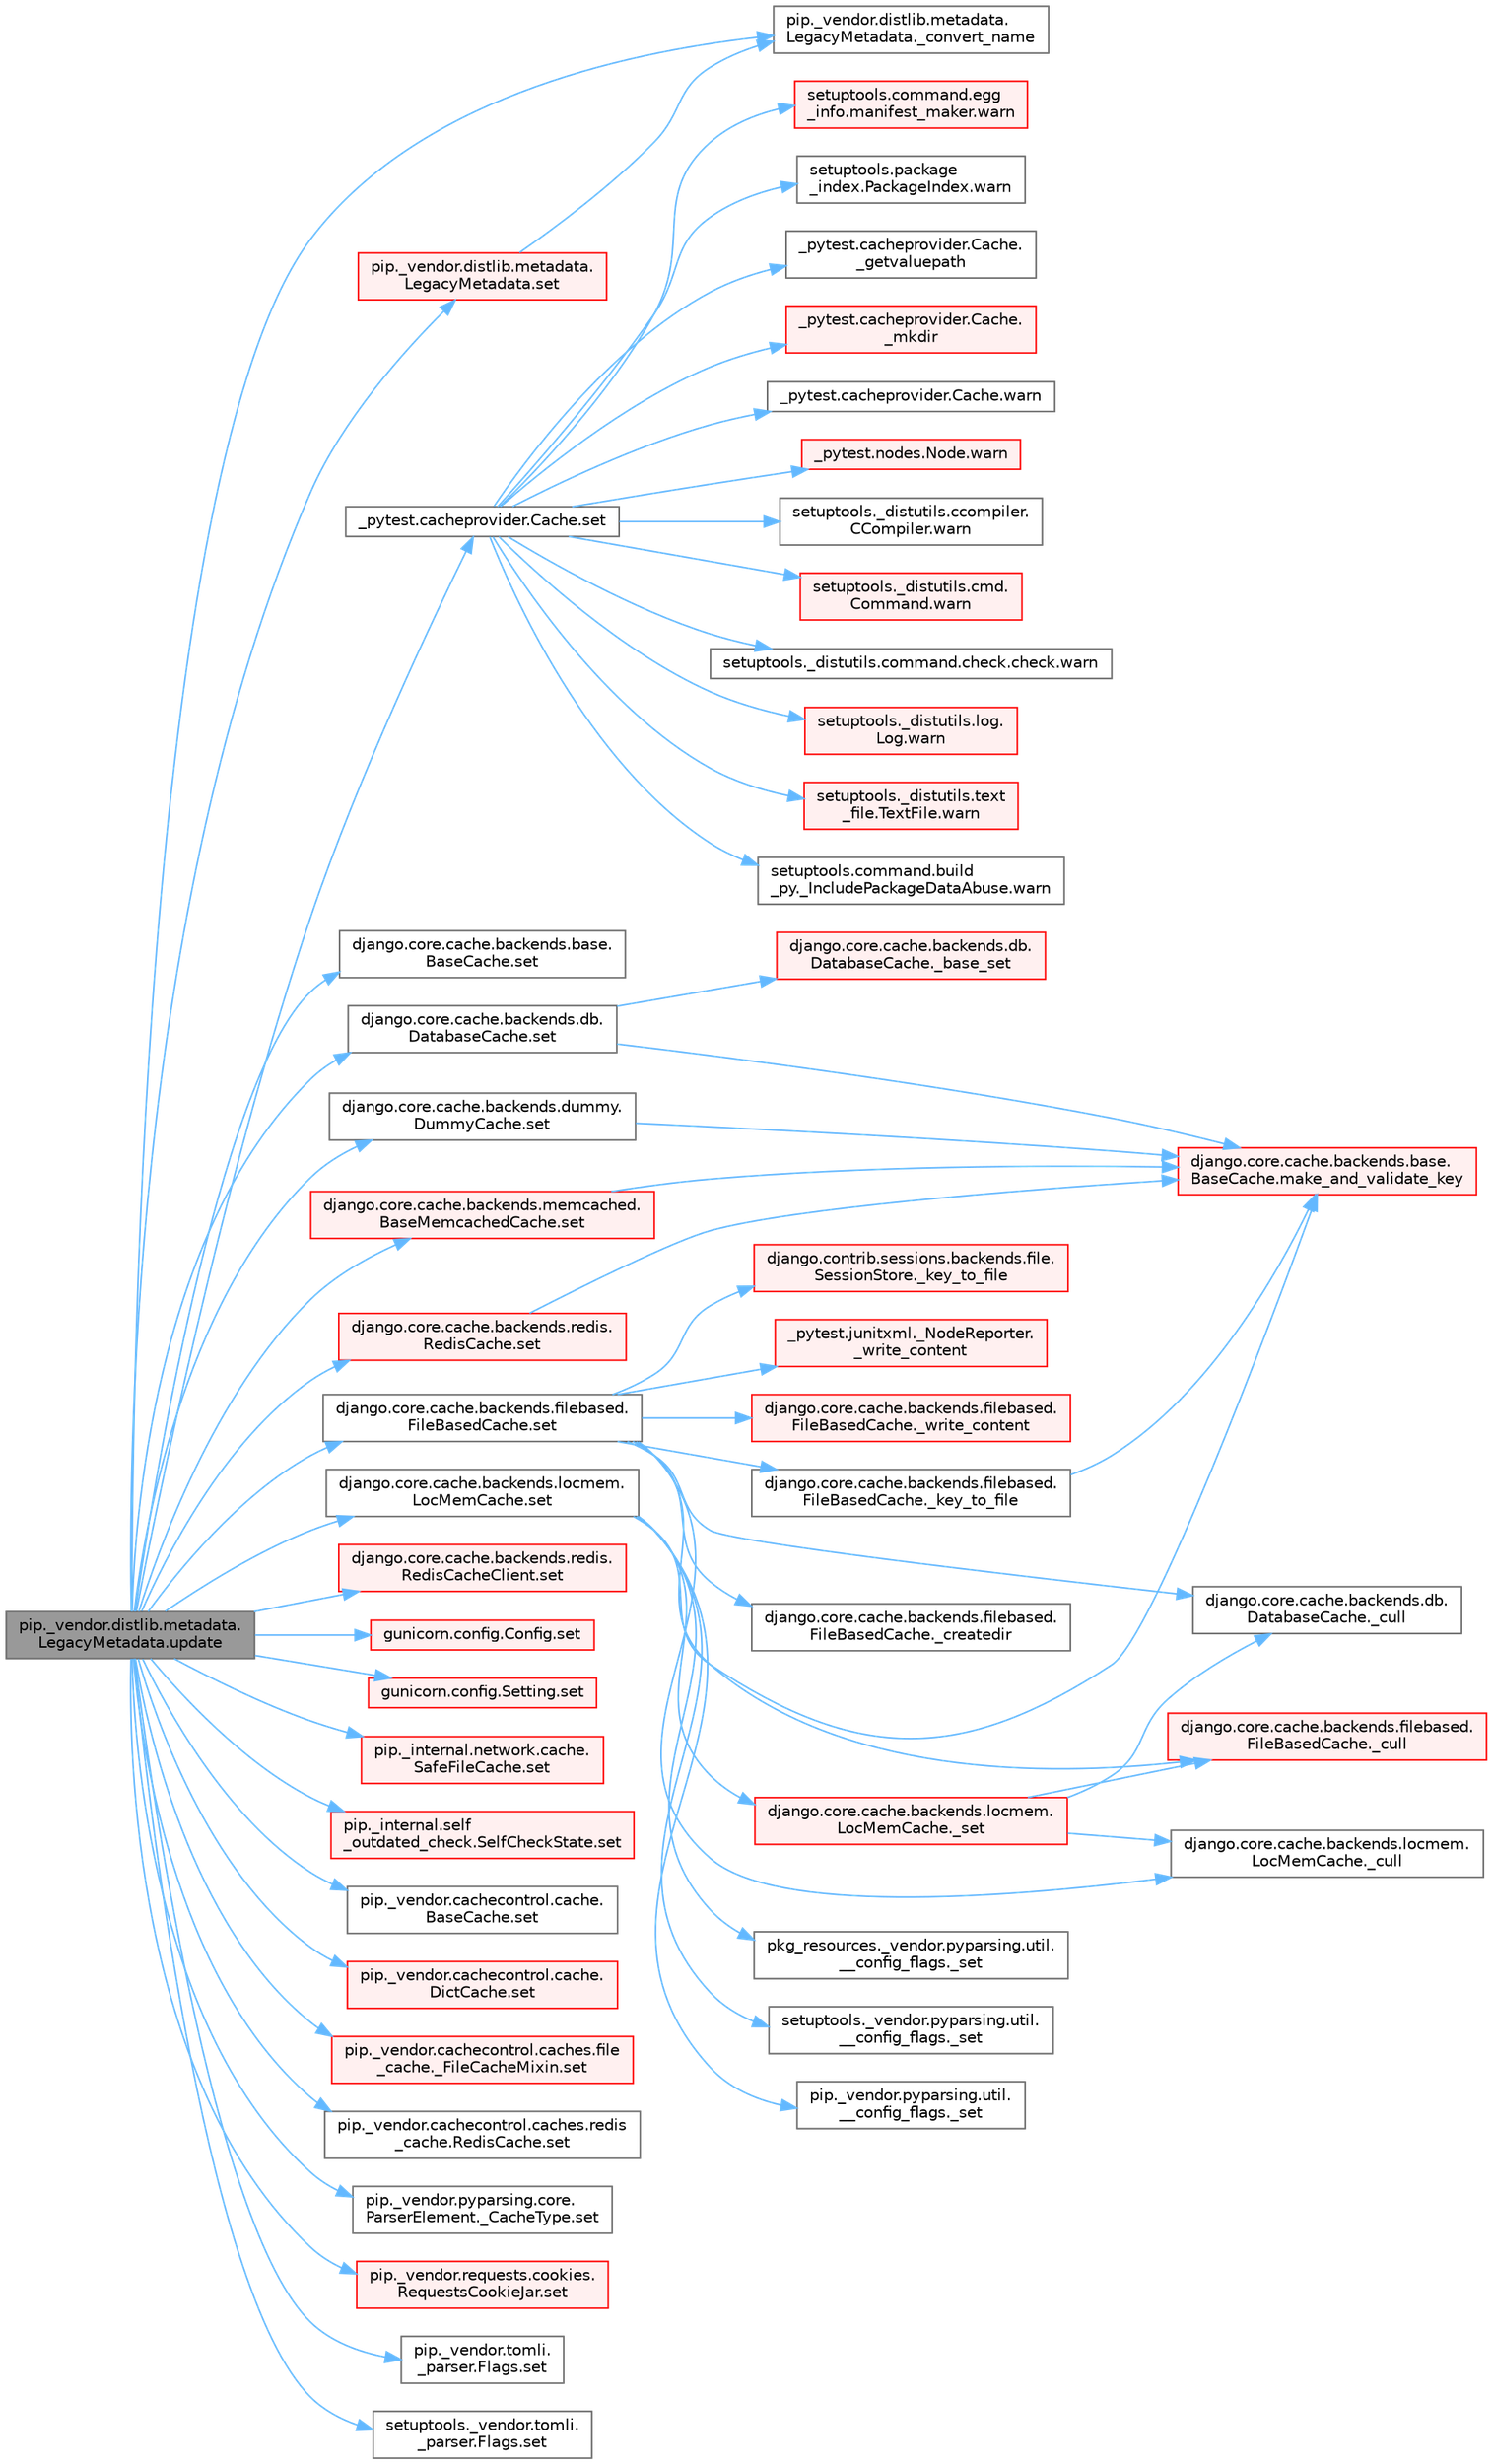 digraph "pip._vendor.distlib.metadata.LegacyMetadata.update"
{
 // LATEX_PDF_SIZE
  bgcolor="transparent";
  edge [fontname=Helvetica,fontsize=10,labelfontname=Helvetica,labelfontsize=10];
  node [fontname=Helvetica,fontsize=10,shape=box,height=0.2,width=0.4];
  rankdir="LR";
  Node1 [id="Node000001",label="pip._vendor.distlib.metadata.\lLegacyMetadata.update",height=0.2,width=0.4,color="gray40", fillcolor="grey60", style="filled", fontcolor="black",tooltip=" "];
  Node1 -> Node2 [id="edge1_Node000001_Node000002",color="steelblue1",style="solid",tooltip=" "];
  Node2 [id="Node000002",label="pip._vendor.distlib.metadata.\lLegacyMetadata._convert_name",height=0.2,width=0.4,color="grey40", fillcolor="white", style="filled",URL="$classpip_1_1__vendor_1_1distlib_1_1metadata_1_1_legacy_metadata.html#a2ee64fbf1c448f7e9569d17ce6437bde",tooltip=" "];
  Node1 -> Node3 [id="edge2_Node000001_Node000003",color="steelblue1",style="solid",tooltip=" "];
  Node3 [id="Node000003",label="_pytest.cacheprovider.Cache.set",height=0.2,width=0.4,color="grey40", fillcolor="white", style="filled",URL="$class__pytest_1_1cacheprovider_1_1_cache.html#a4eb62533f65d7495fe5afb7a3f9bd540",tooltip=" "];
  Node3 -> Node4 [id="edge3_Node000003_Node000004",color="steelblue1",style="solid",tooltip=" "];
  Node4 [id="Node000004",label="_pytest.cacheprovider.Cache.\l_getvaluepath",height=0.2,width=0.4,color="grey40", fillcolor="white", style="filled",URL="$class__pytest_1_1cacheprovider_1_1_cache.html#aca5b00596e035a1b2ac1f388cd4a4a29",tooltip=" "];
  Node3 -> Node5 [id="edge4_Node000003_Node000005",color="steelblue1",style="solid",tooltip=" "];
  Node5 [id="Node000005",label="_pytest.cacheprovider.Cache.\l_mkdir",height=0.2,width=0.4,color="red", fillcolor="#FFF0F0", style="filled",URL="$class__pytest_1_1cacheprovider_1_1_cache.html#a31eb305d7d729d8b0bcfced31b966b3d",tooltip=" "];
  Node3 -> Node7 [id="edge5_Node000003_Node000007",color="steelblue1",style="solid",tooltip=" "];
  Node7 [id="Node000007",label="_pytest.cacheprovider.Cache.warn",height=0.2,width=0.4,color="grey40", fillcolor="white", style="filled",URL="$class__pytest_1_1cacheprovider_1_1_cache.html#a59056dfff8733ba939dfd3caf3bb00da",tooltip=" "];
  Node3 -> Node8 [id="edge6_Node000003_Node000008",color="steelblue1",style="solid",tooltip=" "];
  Node8 [id="Node000008",label="_pytest.nodes.Node.warn",height=0.2,width=0.4,color="red", fillcolor="#FFF0F0", style="filled",URL="$class__pytest_1_1nodes_1_1_node.html#a5d6333688a90229efb19e6f63b7b0746",tooltip=" "];
  Node3 -> Node10 [id="edge7_Node000003_Node000010",color="steelblue1",style="solid",tooltip=" "];
  Node10 [id="Node000010",label="setuptools._distutils.ccompiler.\lCCompiler.warn",height=0.2,width=0.4,color="grey40", fillcolor="white", style="filled",URL="$classsetuptools_1_1__distutils_1_1ccompiler_1_1_c_compiler.html#aa4c042a5eb67090857a45c4c044f8459",tooltip=" "];
  Node3 -> Node11 [id="edge8_Node000003_Node000011",color="steelblue1",style="solid",tooltip=" "];
  Node11 [id="Node000011",label="setuptools._distutils.cmd.\lCommand.warn",height=0.2,width=0.4,color="red", fillcolor="#FFF0F0", style="filled",URL="$classsetuptools_1_1__distutils_1_1cmd_1_1_command.html#af431bbcd05b47396a4a55e5922c8445f",tooltip=" "];
  Node3 -> Node14 [id="edge9_Node000003_Node000014",color="steelblue1",style="solid",tooltip=" "];
  Node14 [id="Node000014",label="setuptools._distutils.command.check.check.warn",height=0.2,width=0.4,color="grey40", fillcolor="white", style="filled",URL="$classsetuptools_1_1__distutils_1_1command_1_1check_1_1check.html#a7bc88f730622998fe245e294139d1eaa",tooltip=" "];
  Node3 -> Node15 [id="edge10_Node000003_Node000015",color="steelblue1",style="solid",tooltip=" "];
  Node15 [id="Node000015",label="setuptools._distutils.log.\lLog.warn",height=0.2,width=0.4,color="red", fillcolor="#FFF0F0", style="filled",URL="$classsetuptools_1_1__distutils_1_1log_1_1_log.html#a4862cf2d8dd78b9dce7ffb040c2a1aa7",tooltip=" "];
  Node3 -> Node18 [id="edge11_Node000003_Node000018",color="steelblue1",style="solid",tooltip=" "];
  Node18 [id="Node000018",label="setuptools._distutils.text\l_file.TextFile.warn",height=0.2,width=0.4,color="red", fillcolor="#FFF0F0", style="filled",URL="$classsetuptools_1_1__distutils_1_1text__file_1_1_text_file.html#ab97caf0fc8dbcc16f777bd99180a63ad",tooltip=" "];
  Node3 -> Node3943 [id="edge12_Node000003_Node003943",color="steelblue1",style="solid",tooltip=" "];
  Node3943 [id="Node003943",label="setuptools.command.build\l_py._IncludePackageDataAbuse.warn",height=0.2,width=0.4,color="grey40", fillcolor="white", style="filled",URL="$classsetuptools_1_1command_1_1build__py_1_1___include_package_data_abuse.html#ad4a7f921ff2f93b6129e23fbfdb3a697",tooltip=" "];
  Node3 -> Node3944 [id="edge13_Node000003_Node003944",color="steelblue1",style="solid",tooltip=" "];
  Node3944 [id="Node003944",label="setuptools.command.egg\l_info.manifest_maker.warn",height=0.2,width=0.4,color="red", fillcolor="#FFF0F0", style="filled",URL="$classsetuptools_1_1command_1_1egg__info_1_1manifest__maker.html#a1aa507c687db71e0210b2520d8e7d3c2",tooltip=" "];
  Node3 -> Node3946 [id="edge14_Node000003_Node003946",color="steelblue1",style="solid",tooltip=" "];
  Node3946 [id="Node003946",label="setuptools.package\l_index.PackageIndex.warn",height=0.2,width=0.4,color="grey40", fillcolor="white", style="filled",URL="$classsetuptools_1_1package__index_1_1_package_index.html#afcea3240133b78667f88e7155ea310d1",tooltip=" "];
  Node1 -> Node2445 [id="edge15_Node000001_Node002445",color="steelblue1",style="solid",tooltip=" "];
  Node2445 [id="Node002445",label="django.core.cache.backends.base.\lBaseCache.set",height=0.2,width=0.4,color="grey40", fillcolor="white", style="filled",URL="$classdjango_1_1core_1_1cache_1_1backends_1_1base_1_1_base_cache.html#a4b0043ba43a5d75fb2854947f6e8736c",tooltip=" "];
  Node1 -> Node2446 [id="edge16_Node000001_Node002446",color="steelblue1",style="solid",tooltip=" "];
  Node2446 [id="Node002446",label="django.core.cache.backends.db.\lDatabaseCache.set",height=0.2,width=0.4,color="grey40", fillcolor="white", style="filled",URL="$classdjango_1_1core_1_1cache_1_1backends_1_1db_1_1_database_cache.html#af7feb1b77937214a7d9b5698e4e0bb29",tooltip=" "];
  Node2446 -> Node2430 [id="edge17_Node002446_Node002430",color="steelblue1",style="solid",tooltip=" "];
  Node2430 [id="Node002430",label="django.core.cache.backends.db.\lDatabaseCache._base_set",height=0.2,width=0.4,color="red", fillcolor="#FFF0F0", style="filled",URL="$classdjango_1_1core_1_1cache_1_1backends_1_1db_1_1_database_cache.html#a5a74e2110e88f8da063c0d32789104ab",tooltip=" "];
  Node2446 -> Node1471 [id="edge18_Node002446_Node001471",color="steelblue1",style="solid",tooltip=" "];
  Node1471 [id="Node001471",label="django.core.cache.backends.base.\lBaseCache.make_and_validate_key",height=0.2,width=0.4,color="red", fillcolor="#FFF0F0", style="filled",URL="$classdjango_1_1core_1_1cache_1_1backends_1_1base_1_1_base_cache.html#a167e3a6c65f782f011f4a0f4da30d4f5",tooltip=" "];
  Node1 -> Node2447 [id="edge19_Node000001_Node002447",color="steelblue1",style="solid",tooltip=" "];
  Node2447 [id="Node002447",label="django.core.cache.backends.dummy.\lDummyCache.set",height=0.2,width=0.4,color="grey40", fillcolor="white", style="filled",URL="$classdjango_1_1core_1_1cache_1_1backends_1_1dummy_1_1_dummy_cache.html#a60c9c882b0d1e6581511e5e9b0cf96db",tooltip=" "];
  Node2447 -> Node1471 [id="edge20_Node002447_Node001471",color="steelblue1",style="solid",tooltip=" "];
  Node1 -> Node2448 [id="edge21_Node000001_Node002448",color="steelblue1",style="solid",tooltip=" "];
  Node2448 [id="Node002448",label="django.core.cache.backends.filebased.\lFileBasedCache.set",height=0.2,width=0.4,color="grey40", fillcolor="white", style="filled",URL="$classdjango_1_1core_1_1cache_1_1backends_1_1filebased_1_1_file_based_cache.html#a7c5292a9ab120424eeaf5fe254366ca6",tooltip=" "];
  Node2448 -> Node2449 [id="edge22_Node002448_Node002449",color="steelblue1",style="solid",tooltip=" "];
  Node2449 [id="Node002449",label="django.core.cache.backends.filebased.\lFileBasedCache._createdir",height=0.2,width=0.4,color="grey40", fillcolor="white", style="filled",URL="$classdjango_1_1core_1_1cache_1_1backends_1_1filebased_1_1_file_based_cache.html#a5ec37da3ae96c451cc5c7664c9ccabe3",tooltip=" "];
  Node2448 -> Node2450 [id="edge23_Node002448_Node002450",color="steelblue1",style="solid",tooltip=" "];
  Node2450 [id="Node002450",label="django.core.cache.backends.db.\lDatabaseCache._cull",height=0.2,width=0.4,color="grey40", fillcolor="white", style="filled",URL="$classdjango_1_1core_1_1cache_1_1backends_1_1db_1_1_database_cache.html#aa15e44e5973a8fad001f46aad9b2d4e0",tooltip=" "];
  Node2448 -> Node2451 [id="edge24_Node002448_Node002451",color="steelblue1",style="solid",tooltip=" "];
  Node2451 [id="Node002451",label="django.core.cache.backends.filebased.\lFileBasedCache._cull",height=0.2,width=0.4,color="red", fillcolor="#FFF0F0", style="filled",URL="$classdjango_1_1core_1_1cache_1_1backends_1_1filebased_1_1_file_based_cache.html#a5f5e2fa59f6f2443425bdb270d4830da",tooltip=" "];
  Node2448 -> Node2453 [id="edge25_Node002448_Node002453",color="steelblue1",style="solid",tooltip=" "];
  Node2453 [id="Node002453",label="django.core.cache.backends.locmem.\lLocMemCache._cull",height=0.2,width=0.4,color="grey40", fillcolor="white", style="filled",URL="$classdjango_1_1core_1_1cache_1_1backends_1_1locmem_1_1_loc_mem_cache.html#adf2164454ea6cd90cb637564c5214357",tooltip=" "];
  Node2448 -> Node1477 [id="edge26_Node002448_Node001477",color="steelblue1",style="solid",tooltip=" "];
  Node1477 [id="Node001477",label="django.contrib.sessions.backends.file.\lSessionStore._key_to_file",height=0.2,width=0.4,color="red", fillcolor="#FFF0F0", style="filled",URL="$classdjango_1_1contrib_1_1sessions_1_1backends_1_1file_1_1_session_store.html#a88358e39efe75a4622d40b1102e67f93",tooltip=" "];
  Node2448 -> Node2441 [id="edge27_Node002448_Node002441",color="steelblue1",style="solid",tooltip=" "];
  Node2441 [id="Node002441",label="django.core.cache.backends.filebased.\lFileBasedCache._key_to_file",height=0.2,width=0.4,color="grey40", fillcolor="white", style="filled",URL="$classdjango_1_1core_1_1cache_1_1backends_1_1filebased_1_1_file_based_cache.html#a609a352ed94a630e0195ea562de545da",tooltip=" "];
  Node2441 -> Node1471 [id="edge28_Node002441_Node001471",color="steelblue1",style="solid",tooltip=" "];
  Node2448 -> Node2454 [id="edge29_Node002448_Node002454",color="steelblue1",style="solid",tooltip=" "];
  Node2454 [id="Node002454",label="_pytest.junitxml._NodeReporter.\l_write_content",height=0.2,width=0.4,color="red", fillcolor="#FFF0F0", style="filled",URL="$class__pytest_1_1junitxml_1_1___node_reporter.html#aa537797e0840b2d523cf1eb44f5c1bad",tooltip=" "];
  Node2448 -> Node2479 [id="edge30_Node002448_Node002479",color="steelblue1",style="solid",tooltip=" "];
  Node2479 [id="Node002479",label="django.core.cache.backends.filebased.\lFileBasedCache._write_content",height=0.2,width=0.4,color="red", fillcolor="#FFF0F0", style="filled",URL="$classdjango_1_1core_1_1cache_1_1backends_1_1filebased_1_1_file_based_cache.html#a86b29921d0ce2457dc0a7a6beaa6fddd",tooltip=" "];
  Node1 -> Node2480 [id="edge31_Node000001_Node002480",color="steelblue1",style="solid",tooltip=" "];
  Node2480 [id="Node002480",label="django.core.cache.backends.locmem.\lLocMemCache.set",height=0.2,width=0.4,color="grey40", fillcolor="white", style="filled",URL="$classdjango_1_1core_1_1cache_1_1backends_1_1locmem_1_1_loc_mem_cache.html#a257e45a1dc910ee163a95cabdb410e9e",tooltip=" "];
  Node2480 -> Node2481 [id="edge32_Node002480_Node002481",color="steelblue1",style="solid",tooltip=" "];
  Node2481 [id="Node002481",label="django.core.cache.backends.locmem.\lLocMemCache._set",height=0.2,width=0.4,color="red", fillcolor="#FFF0F0", style="filled",URL="$classdjango_1_1core_1_1cache_1_1backends_1_1locmem_1_1_loc_mem_cache.html#ab9cee357e6913c83895c5a3ac3690f44",tooltip=" "];
  Node2481 -> Node2450 [id="edge33_Node002481_Node002450",color="steelblue1",style="solid",tooltip=" "];
  Node2481 -> Node2451 [id="edge34_Node002481_Node002451",color="steelblue1",style="solid",tooltip=" "];
  Node2481 -> Node2453 [id="edge35_Node002481_Node002453",color="steelblue1",style="solid",tooltip=" "];
  Node2480 -> Node2482 [id="edge36_Node002480_Node002482",color="steelblue1",style="solid",tooltip=" "];
  Node2482 [id="Node002482",label="pip._vendor.pyparsing.util.\l__config_flags._set",height=0.2,width=0.4,color="grey40", fillcolor="white", style="filled",URL="$classpip_1_1__vendor_1_1pyparsing_1_1util_1_1____config__flags.html#a9a5f15bcdf50a4452a6868c2be4213c8",tooltip=" "];
  Node2480 -> Node2483 [id="edge37_Node002480_Node002483",color="steelblue1",style="solid",tooltip=" "];
  Node2483 [id="Node002483",label="pkg_resources._vendor.pyparsing.util.\l__config_flags._set",height=0.2,width=0.4,color="grey40", fillcolor="white", style="filled",URL="$classpkg__resources_1_1__vendor_1_1pyparsing_1_1util_1_1____config__flags.html#a17c6ff3fd9993ee1aa6c6d11900b60b3",tooltip=" "];
  Node2480 -> Node2484 [id="edge38_Node002480_Node002484",color="steelblue1",style="solid",tooltip=" "];
  Node2484 [id="Node002484",label="setuptools._vendor.pyparsing.util.\l__config_flags._set",height=0.2,width=0.4,color="grey40", fillcolor="white", style="filled",URL="$classsetuptools_1_1__vendor_1_1pyparsing_1_1util_1_1____config__flags.html#a14fbf249c25e5c16c8ab110b72e2fe68",tooltip=" "];
  Node2480 -> Node1471 [id="edge39_Node002480_Node001471",color="steelblue1",style="solid",tooltip=" "];
  Node1 -> Node2485 [id="edge40_Node000001_Node002485",color="steelblue1",style="solid",tooltip=" "];
  Node2485 [id="Node002485",label="django.core.cache.backends.memcached.\lBaseMemcachedCache.set",height=0.2,width=0.4,color="red", fillcolor="#FFF0F0", style="filled",URL="$classdjango_1_1core_1_1cache_1_1backends_1_1memcached_1_1_base_memcached_cache.html#a68a6d2285de9be70c8ab56944733c2c1",tooltip=" "];
  Node2485 -> Node1471 [id="edge41_Node002485_Node001471",color="steelblue1",style="solid",tooltip=" "];
  Node1 -> Node2486 [id="edge42_Node000001_Node002486",color="steelblue1",style="solid",tooltip=" "];
  Node2486 [id="Node002486",label="django.core.cache.backends.redis.\lRedisCache.set",height=0.2,width=0.4,color="red", fillcolor="#FFF0F0", style="filled",URL="$classdjango_1_1core_1_1cache_1_1backends_1_1redis_1_1_redis_cache.html#a76b6bcb5134592037c3749b97553f175",tooltip=" "];
  Node2486 -> Node1471 [id="edge43_Node002486_Node001471",color="steelblue1",style="solid",tooltip=" "];
  Node1 -> Node2487 [id="edge44_Node000001_Node002487",color="steelblue1",style="solid",tooltip=" "];
  Node2487 [id="Node002487",label="django.core.cache.backends.redis.\lRedisCacheClient.set",height=0.2,width=0.4,color="red", fillcolor="#FFF0F0", style="filled",URL="$classdjango_1_1core_1_1cache_1_1backends_1_1redis_1_1_redis_cache_client.html#a2cafaaab54553f9af5555d14eb41655b",tooltip=" "];
  Node1 -> Node2488 [id="edge45_Node000001_Node002488",color="steelblue1",style="solid",tooltip=" "];
  Node2488 [id="Node002488",label="gunicorn.config.Config.set",height=0.2,width=0.4,color="red", fillcolor="#FFF0F0", style="filled",URL="$classgunicorn_1_1config_1_1_config.html#a3f128be027e2915b7114f240157b494a",tooltip=" "];
  Node1 -> Node2489 [id="edge46_Node000001_Node002489",color="steelblue1",style="solid",tooltip=" "];
  Node2489 [id="Node002489",label="gunicorn.config.Setting.set",height=0.2,width=0.4,color="red", fillcolor="#FFF0F0", style="filled",URL="$classgunicorn_1_1config_1_1_setting.html#a4111a372045bc756ea099313acdf8356",tooltip=" "];
  Node1 -> Node2490 [id="edge47_Node000001_Node002490",color="steelblue1",style="solid",tooltip=" "];
  Node2490 [id="Node002490",label="pip._internal.network.cache.\lSafeFileCache.set",height=0.2,width=0.4,color="red", fillcolor="#FFF0F0", style="filled",URL="$classpip_1_1__internal_1_1network_1_1cache_1_1_safe_file_cache.html#a9f3b2e9f928775e5e043eb0b2fff5e7e",tooltip=" "];
  Node1 -> Node2491 [id="edge48_Node000001_Node002491",color="steelblue1",style="solid",tooltip=" "];
  Node2491 [id="Node002491",label="pip._internal.self\l_outdated_check.SelfCheckState.set",height=0.2,width=0.4,color="red", fillcolor="#FFF0F0", style="filled",URL="$classpip_1_1__internal_1_1self__outdated__check_1_1_self_check_state.html#a55c46d43fafb478c954cc8eebefa1d3d",tooltip=" "];
  Node1 -> Node2492 [id="edge49_Node000001_Node002492",color="steelblue1",style="solid",tooltip=" "];
  Node2492 [id="Node002492",label="pip._vendor.cachecontrol.cache.\lBaseCache.set",height=0.2,width=0.4,color="grey40", fillcolor="white", style="filled",URL="$classpip_1_1__vendor_1_1cachecontrol_1_1cache_1_1_base_cache.html#a106ca80629a1d69ad384fdddb00afc3d",tooltip=" "];
  Node1 -> Node2493 [id="edge50_Node000001_Node002493",color="steelblue1",style="solid",tooltip=" "];
  Node2493 [id="Node002493",label="pip._vendor.cachecontrol.cache.\lDictCache.set",height=0.2,width=0.4,color="red", fillcolor="#FFF0F0", style="filled",URL="$classpip_1_1__vendor_1_1cachecontrol_1_1cache_1_1_dict_cache.html#a8f484705307dea80cfbae29a5a724821",tooltip=" "];
  Node1 -> Node2494 [id="edge51_Node000001_Node002494",color="steelblue1",style="solid",tooltip=" "];
  Node2494 [id="Node002494",label="pip._vendor.cachecontrol.caches.file\l_cache._FileCacheMixin.set",height=0.2,width=0.4,color="red", fillcolor="#FFF0F0", style="filled",URL="$classpip_1_1__vendor_1_1cachecontrol_1_1caches_1_1file__cache_1_1___file_cache_mixin.html#ae8a7588fc5a71680756743e05deeea9b",tooltip=" "];
  Node1 -> Node2495 [id="edge52_Node000001_Node002495",color="steelblue1",style="solid",tooltip=" "];
  Node2495 [id="Node002495",label="pip._vendor.cachecontrol.caches.redis\l_cache.RedisCache.set",height=0.2,width=0.4,color="grey40", fillcolor="white", style="filled",URL="$classpip_1_1__vendor_1_1cachecontrol_1_1caches_1_1redis__cache_1_1_redis_cache.html#a89e1e6e47ef9e7ef576b3116e4239206",tooltip=" "];
  Node1 -> Node2496 [id="edge53_Node000001_Node002496",color="steelblue1",style="solid",tooltip=" "];
  Node2496 [id="Node002496",label="pip._vendor.distlib.metadata.\lLegacyMetadata.set",height=0.2,width=0.4,color="red", fillcolor="#FFF0F0", style="filled",URL="$classpip_1_1__vendor_1_1distlib_1_1metadata_1_1_legacy_metadata.html#aaac7fa10bec28aafbe0628e6631ed0c7",tooltip=" "];
  Node2496 -> Node2 [id="edge54_Node002496_Node000002",color="steelblue1",style="solid",tooltip=" "];
  Node1 -> Node2499 [id="edge55_Node000001_Node002499",color="steelblue1",style="solid",tooltip=" "];
  Node2499 [id="Node002499",label="pip._vendor.pyparsing.core.\lParserElement._CacheType.set",height=0.2,width=0.4,color="grey40", fillcolor="white", style="filled",URL="$classpip_1_1__vendor_1_1pyparsing_1_1core_1_1_parser_element_1_1___cache_type.html#abbfa33facae0fbb4b32bf2933ff089e1",tooltip=" "];
  Node1 -> Node2500 [id="edge56_Node000001_Node002500",color="steelblue1",style="solid",tooltip=" "];
  Node2500 [id="Node002500",label="pip._vendor.requests.cookies.\lRequestsCookieJar.set",height=0.2,width=0.4,color="red", fillcolor="#FFF0F0", style="filled",URL="$classpip_1_1__vendor_1_1requests_1_1cookies_1_1_requests_cookie_jar.html#a32aa4a31d973c50479967378446e2b1e",tooltip=" "];
  Node1 -> Node2506 [id="edge57_Node000001_Node002506",color="steelblue1",style="solid",tooltip=" "];
  Node2506 [id="Node002506",label="pip._vendor.tomli.\l_parser.Flags.set",height=0.2,width=0.4,color="grey40", fillcolor="white", style="filled",URL="$classpip_1_1__vendor_1_1tomli_1_1__parser_1_1_flags.html#a6a094ceb04411c1d12f0e7a7d74eeb99",tooltip=" "];
  Node1 -> Node2507 [id="edge58_Node000001_Node002507",color="steelblue1",style="solid",tooltip=" "];
  Node2507 [id="Node002507",label="setuptools._vendor.tomli.\l_parser.Flags.set",height=0.2,width=0.4,color="grey40", fillcolor="white", style="filled",URL="$classsetuptools_1_1__vendor_1_1tomli_1_1__parser_1_1_flags.html#a47310c10f9874d6c03e16740cd9570c6",tooltip=" "];
}
